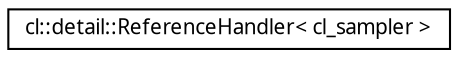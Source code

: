 digraph G
{
  edge [fontname="FreeSans.ttf",fontsize="10",labelfontname="FreeSans.ttf",labelfontsize="10"];
  node [fontname="FreeSans.ttf",fontsize="10",shape=record];
  rankdir=LR;
  Node1 [label="cl::detail::ReferenceHandler\< cl_sampler \>",height=0.2,width=0.4,color="black", fillcolor="white", style="filled",URL="$structcl_1_1detail_1_1_reference_handler_3_01cl__sampler_01_4.html"];
}
